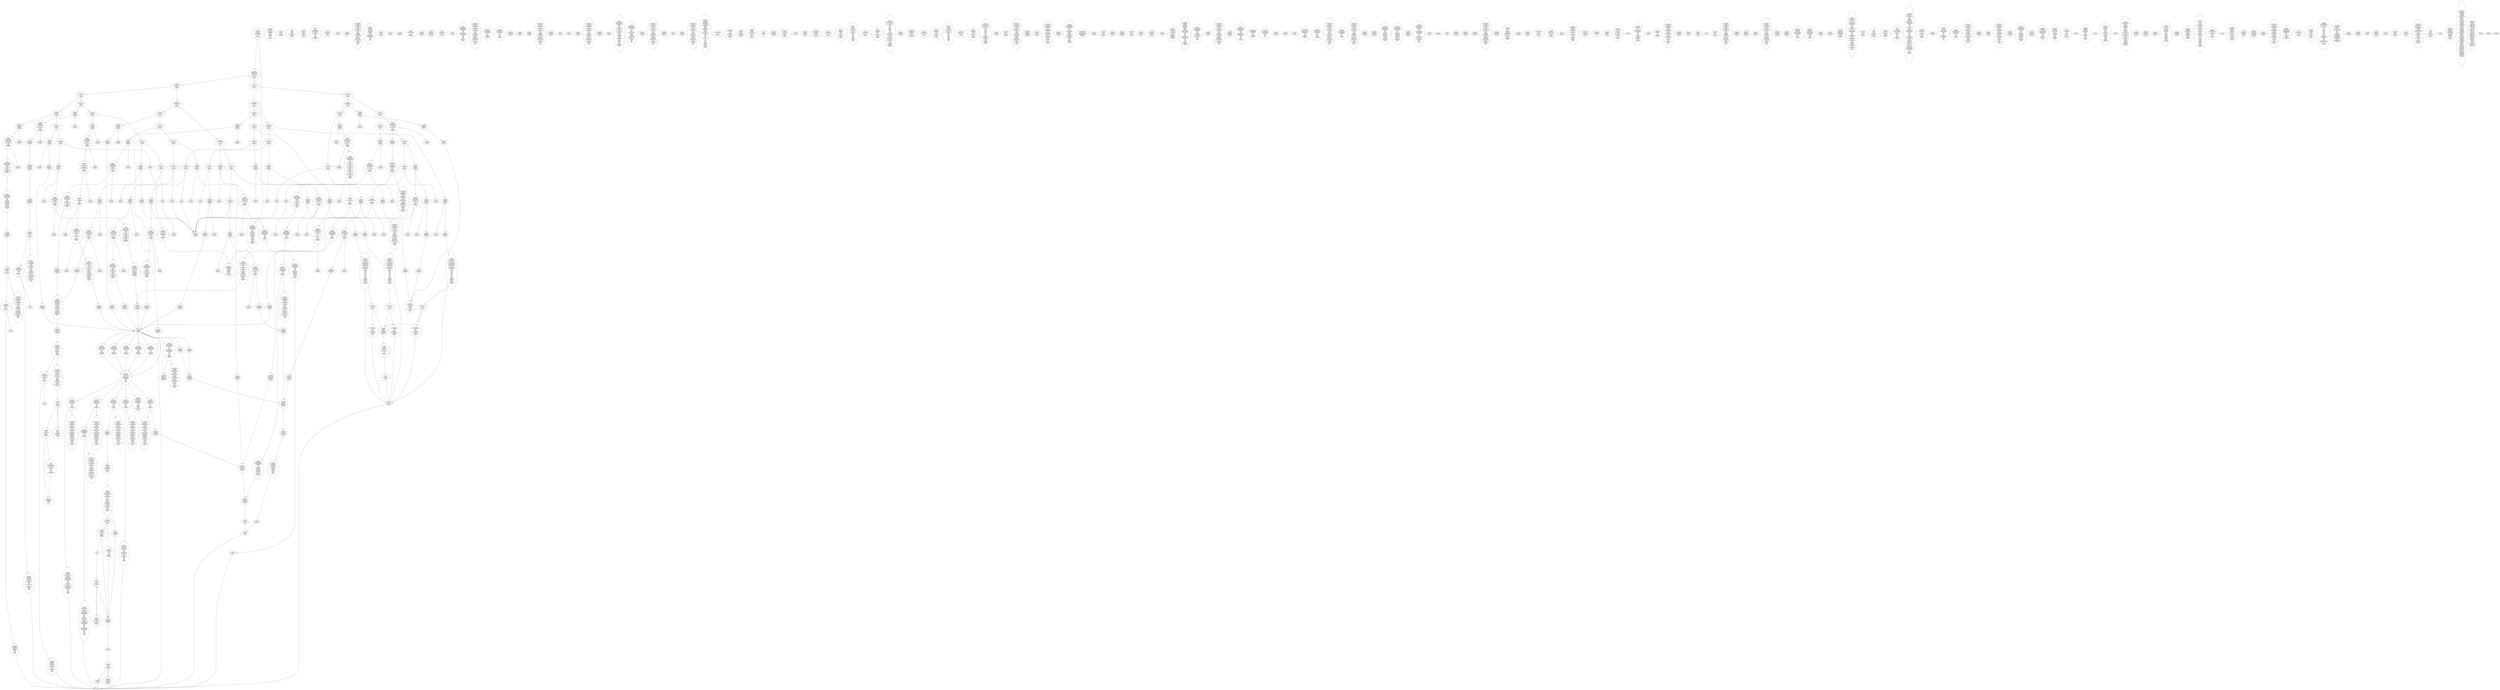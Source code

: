 /* Generated by GvGen v.1.0 (https://www.github.com/stricaud/gvgen) */

digraph G {
compound=true;
   node1 [label="[anywhere]"];
   node2 [label="# 0x0
PUSHX Data
PUSHX Data
MSTORE
PUSHX LogicData
CALLDATASIZE
LT
PUSHX Data
JUMPI
"];
   node3 [label="# 0xd
PUSHX Data
CALLDATALOAD
PUSHX BitData
SHR
PUSHX LogicData
GT
PUSHX Data
JUMPI
"];
   node4 [label="# 0x1e
PUSHX LogicData
GT
PUSHX Data
JUMPI
"];
   node5 [label="# 0x29
PUSHX LogicData
GT
PUSHX Data
JUMPI
"];
   node6 [label="# 0x34
PUSHX LogicData
EQ
PUSHX Data
JUMPI
"];
   node7 [label="# 0x3f
PUSHX LogicData
EQ
PUSHX Data
JUMPI
"];
   node8 [label="# 0x4a
PUSHX LogicData
EQ
PUSHX Data
JUMPI
"];
   node9 [label="# 0x55
PUSHX LogicData
EQ
PUSHX Data
JUMPI
"];
   node10 [label="# 0x60
PUSHX Data
JUMP
"];
   node11 [label="# 0x64
JUMPDEST
PUSHX LogicData
EQ
PUSHX Data
JUMPI
"];
   node12 [label="# 0x70
PUSHX LogicData
EQ
PUSHX Data
JUMPI
"];
   node13 [label="# 0x7b
PUSHX LogicData
EQ
PUSHX Data
JUMPI
"];
   node14 [label="# 0x86
PUSHX Data
JUMP
"];
   node15 [label="# 0x8a
JUMPDEST
PUSHX LogicData
GT
PUSHX Data
JUMPI
"];
   node16 [label="# 0x96
PUSHX LogicData
EQ
PUSHX Data
JUMPI
"];
   node17 [label="# 0xa1
PUSHX LogicData
EQ
PUSHX Data
JUMPI
"];
   node18 [label="# 0xac
PUSHX LogicData
EQ
PUSHX Data
JUMPI
"];
   node19 [label="# 0xb7
PUSHX LogicData
EQ
PUSHX Data
JUMPI
"];
   node20 [label="# 0xc2
PUSHX Data
JUMP
"];
   node21 [label="# 0xc6
JUMPDEST
PUSHX LogicData
EQ
PUSHX Data
JUMPI
"];
   node22 [label="# 0xd2
PUSHX LogicData
EQ
PUSHX Data
JUMPI
"];
   node23 [label="# 0xdd
PUSHX LogicData
EQ
PUSHX Data
JUMPI
"];
   node24 [label="# 0xe8
PUSHX Data
JUMP
"];
   node25 [label="# 0xec
JUMPDEST
PUSHX LogicData
GT
PUSHX Data
JUMPI
"];
   node26 [label="# 0xf8
PUSHX LogicData
GT
PUSHX Data
JUMPI
"];
   node27 [label="# 0x103
PUSHX LogicData
EQ
PUSHX Data
JUMPI
"];
   node28 [label="# 0x10e
PUSHX LogicData
EQ
PUSHX Data
JUMPI
"];
   node29 [label="# 0x119
PUSHX LogicData
EQ
PUSHX Data
JUMPI
"];
   node30 [label="# 0x124
PUSHX LogicData
EQ
PUSHX Data
JUMPI
"];
   node31 [label="# 0x12f
PUSHX Data
JUMP
"];
   node32 [label="# 0x133
JUMPDEST
PUSHX LogicData
EQ
PUSHX Data
JUMPI
"];
   node33 [label="# 0x13f
PUSHX LogicData
EQ
PUSHX Data
JUMPI
"];
   node34 [label="# 0x14a
PUSHX LogicData
EQ
PUSHX Data
JUMPI
"];
   node35 [label="# 0x155
PUSHX Data
JUMP
"];
   node36 [label="# 0x159
JUMPDEST
PUSHX LogicData
GT
PUSHX Data
JUMPI
"];
   node37 [label="# 0x165
PUSHX LogicData
EQ
PUSHX Data
JUMPI
"];
   node38 [label="# 0x170
PUSHX LogicData
EQ
PUSHX Data
JUMPI
"];
   node39 [label="# 0x17b
PUSHX LogicData
EQ
PUSHX Data
JUMPI
"];
   node40 [label="# 0x186
PUSHX LogicData
EQ
PUSHX Data
JUMPI
"];
   node41 [label="# 0x191
PUSHX Data
JUMP
"];
   node42 [label="# 0x195
JUMPDEST
PUSHX LogicData
EQ
PUSHX Data
JUMPI
"];
   node43 [label="# 0x1a1
PUSHX LogicData
EQ
PUSHX Data
JUMPI
"];
   node44 [label="# 0x1ac
PUSHX LogicData
EQ
PUSHX Data
JUMPI
"];
   node45 [label="# 0x1b7
JUMPDEST
PUSHX Data
REVERT
"];
   node46 [label="# 0x1bc
JUMPDEST
CALLVALUE
ISZERO
PUSHX Data
JUMPI
"];
   node47 [label="# 0x1c4
PUSHX Data
REVERT
"];
   node48 [label="# 0x1c8
JUMPDEST
PUSHX Data
PUSHX ArithData
CALLDATASIZE
SUB
PUSHX LogicData
LT
ISZERO
PUSHX Data
JUMPI
"];
   node49 [label="# 0x1db
PUSHX Data
REVERT
"];
   node50 [label="# 0x1df
JUMPDEST
CALLDATALOAD
PUSHX ArithData
PUSHX BitData
PUSHX BitData
SHL
SUB
NOT
AND
PUSHX Data
JUMP
"];
   node51 [label="# 0x1f0
JUMPDEST
PUSHX MemData
MLOAD
ISZERO
ISZERO
MSTORE
MLOAD
SUB
PUSHX ArithData
ADD
RETURN
"];
   node52 [label="# 0x204
JUMPDEST
CALLVALUE
ISZERO
PUSHX Data
JUMPI
"];
   node53 [label="# 0x20c
PUSHX Data
REVERT
"];
   node54 [label="# 0x210
JUMPDEST
PUSHX Data
PUSHX Data
JUMP
"];
   node55 [label="# 0x219
JUMPDEST
PUSHX Data
MLOAD
PUSHX ArithData
MSTORE
MLOAD
ADD
MSTORE
MLOAD
ADD
ADD
PUSHX Data
"];
   node56 [label="# 0x23b
JUMPDEST
LT
ISZERO
PUSHX Data
JUMPI
"];
   node57 [label="# 0x244
ADD
MLOAD
ADD
MSTORE
PUSHX ArithData
ADD
PUSHX Data
JUMP
"];
   node58 [label="# 0x253
JUMPDEST
ADD
PUSHX BitData
AND
ISZERO
PUSHX Data
JUMPI
"];
   node59 [label="# 0x267
SUB
MLOAD
PUSHX ArithData
PUSHX ArithData
SUB
PUSHX ArithData
EXP
SUB
NOT
AND
MSTORE
PUSHX ArithData
ADD
"];
   node60 [label="# 0x280
JUMPDEST
PUSHX MemData
MLOAD
SUB
RETURN
"];
   node61 [label="# 0x28e
JUMPDEST
CALLVALUE
ISZERO
PUSHX Data
JUMPI
"];
   node62 [label="# 0x296
PUSHX Data
REVERT
"];
   node63 [label="# 0x29a
JUMPDEST
PUSHX Data
PUSHX ArithData
CALLDATASIZE
SUB
PUSHX LogicData
LT
ISZERO
PUSHX Data
JUMPI
"];
   node64 [label="# 0x2ad
PUSHX Data
REVERT
"];
   node65 [label="# 0x2b1
JUMPDEST
CALLDATALOAD
PUSHX Data
JUMP
"];
   node66 [label="# 0x2b8
JUMPDEST
PUSHX MemData
MLOAD
PUSHX ArithData
PUSHX BitData
PUSHX BitData
SHL
SUB
AND
MSTORE
MLOAD
SUB
PUSHX ArithData
ADD
RETURN
"];
   node67 [label="# 0x2d4
JUMPDEST
CALLVALUE
ISZERO
PUSHX Data
JUMPI
"];
   node68 [label="# 0x2dc
PUSHX Data
REVERT
"];
   node69 [label="# 0x2e0
JUMPDEST
PUSHX Data
PUSHX Data
JUMP
"];
   node70 [label="# 0x2e9
JUMPDEST
STOP
"];
   node71 [label="# 0x2eb
JUMPDEST
CALLVALUE
ISZERO
PUSHX Data
JUMPI
"];
   node72 [label="# 0x2f3
PUSHX Data
REVERT
"];
   node73 [label="# 0x2f7
JUMPDEST
PUSHX Data
PUSHX ArithData
CALLDATASIZE
SUB
PUSHX LogicData
LT
ISZERO
PUSHX Data
JUMPI
"];
   node74 [label="# 0x30a
PUSHX Data
REVERT
"];
   node75 [label="# 0x30e
JUMPDEST
PUSHX ArithData
PUSHX BitData
PUSHX BitData
SHL
SUB
CALLDATALOAD
AND
PUSHX ArithData
ADD
CALLDATALOAD
PUSHX Data
JUMP
"];
   node76 [label="# 0x324
JUMPDEST
CALLVALUE
ISZERO
PUSHX Data
JUMPI
"];
   node77 [label="# 0x32c
PUSHX Data
REVERT
"];
   node78 [label="# 0x330
JUMPDEST
PUSHX Data
PUSHX Data
JUMP
"];
   node79 [label="# 0x339
JUMPDEST
PUSHX MemData
MLOAD
MSTORE
MLOAD
SUB
PUSHX ArithData
ADD
RETURN
"];
   node80 [label="# 0x34b
JUMPDEST
CALLVALUE
ISZERO
PUSHX Data
JUMPI
"];
   node81 [label="# 0x353
PUSHX Data
REVERT
"];
   node82 [label="# 0x357
JUMPDEST
PUSHX Data
PUSHX ArithData
CALLDATASIZE
SUB
PUSHX LogicData
LT
ISZERO
PUSHX Data
JUMPI
"];
   node83 [label="# 0x36a
PUSHX Data
REVERT
"];
   node84 [label="# 0x36e
JUMPDEST
PUSHX ArithData
PUSHX BitData
PUSHX BitData
SHL
SUB
CALLDATALOAD
AND
PUSHX ArithData
ADD
CALLDATALOAD
AND
PUSHX ArithData
ADD
CALLDATALOAD
PUSHX Data
JUMP
"];
   node85 [label="# 0x38e
JUMPDEST
CALLVALUE
ISZERO
PUSHX Data
JUMPI
"];
   node86 [label="# 0x396
PUSHX Data
REVERT
"];
   node87 [label="# 0x39a
JUMPDEST
PUSHX Data
PUSHX ArithData
CALLDATASIZE
SUB
PUSHX LogicData
LT
ISZERO
PUSHX Data
JUMPI
"];
   node88 [label="# 0x3ad
PUSHX Data
REVERT
"];
   node89 [label="# 0x3b1
JUMPDEST
PUSHX ArithData
PUSHX BitData
PUSHX BitData
SHL
SUB
CALLDATALOAD
AND
PUSHX ArithData
ADD
CALLDATALOAD
PUSHX Data
JUMP
"];
   node90 [label="# 0x3c7
JUMPDEST
CALLVALUE
ISZERO
PUSHX Data
JUMPI
"];
   node91 [label="# 0x3cf
PUSHX Data
REVERT
"];
   node92 [label="# 0x3d3
JUMPDEST
PUSHX Data
PUSHX Data
JUMP
"];
   node93 [label="# 0x3dc
JUMPDEST
CALLVALUE
ISZERO
PUSHX Data
JUMPI
"];
   node94 [label="# 0x3e4
PUSHX Data
REVERT
"];
   node95 [label="# 0x3e8
JUMPDEST
PUSHX Data
PUSHX ArithData
CALLDATASIZE
SUB
PUSHX LogicData
LT
ISZERO
PUSHX Data
JUMPI
"];
   node96 [label="# 0x3fb
PUSHX Data
REVERT
"];
   node97 [label="# 0x3ff
JUMPDEST
PUSHX ArithData
PUSHX BitData
PUSHX BitData
SHL
SUB
CALLDATALOAD
AND
PUSHX ArithData
ADD
CALLDATALOAD
AND
PUSHX ArithData
ADD
CALLDATALOAD
PUSHX Data
JUMP
"];
   node98 [label="# 0x41f
JUMPDEST
CALLVALUE
ISZERO
PUSHX Data
JUMPI
"];
   node99 [label="# 0x427
PUSHX Data
REVERT
"];
   node100 [label="# 0x42b
JUMPDEST
PUSHX Data
PUSHX ArithData
CALLDATASIZE
SUB
PUSHX LogicData
LT
ISZERO
PUSHX Data
JUMPI
"];
   node101 [label="# 0x43e
PUSHX Data
REVERT
"];
   node102 [label="# 0x442
JUMPDEST
CALLDATALOAD
PUSHX Data
JUMP
"];
   node103 [label="# 0x449
JUMPDEST
CALLVALUE
ISZERO
PUSHX Data
JUMPI
"];
   node104 [label="# 0x451
PUSHX Data
REVERT
"];
   node105 [label="# 0x455
JUMPDEST
PUSHX Data
PUSHX ArithData
CALLDATASIZE
SUB
PUSHX LogicData
LT
ISZERO
PUSHX Data
JUMPI
"];
   node106 [label="# 0x468
PUSHX Data
REVERT
"];
   node107 [label="# 0x46c
JUMPDEST
ADD
PUSHX ArithData
ADD
CALLDATALOAD
PUSHX LogicData
GT
ISZERO
PUSHX Data
JUMPI
"];
   node108 [label="# 0x483
PUSHX Data
REVERT
"];
   node109 [label="# 0x487
JUMPDEST
ADD
PUSHX ArithData
ADD
GT
ISZERO
PUSHX Data
JUMPI
"];
   node110 [label="# 0x495
PUSHX Data
REVERT
"];
   node111 [label="# 0x499
JUMPDEST
CALLDATALOAD
PUSHX ArithData
ADD
PUSHX ArithData
MUL
ADD
GT
PUSHX LogicData
GT
OR
ISZERO
PUSHX Data
JUMPI
"];
   node112 [label="# 0x4b7
PUSHX Data
REVERT
"];
   node113 [label="# 0x4bb
JUMPDEST
PUSHX ArithData
ADD
PUSHX ArithData
DIV
MUL
PUSHX ArithData
ADD
PUSHX MemData
MLOAD
ADD
PUSHX Data
MSTORE
MSTORE
PUSHX ArithData
ADD
CALLDATACOPY
PUSHX Data
ADD
MSTORE
PUSHX Data
JUMP
"];
   node114 [label="# 0x4fc
JUMPDEST
CALLVALUE
ISZERO
PUSHX Data
JUMPI
"];
   node115 [label="# 0x504
PUSHX Data
REVERT
"];
   node116 [label="# 0x508
JUMPDEST
PUSHX Data
PUSHX Data
JUMP
"];
   node117 [label="# 0x511
JUMPDEST
CALLVALUE
ISZERO
PUSHX Data
JUMPI
"];
   node118 [label="# 0x519
PUSHX Data
REVERT
"];
   node119 [label="# 0x51d
JUMPDEST
PUSHX Data
PUSHX ArithData
CALLDATASIZE
SUB
PUSHX LogicData
LT
ISZERO
PUSHX Data
JUMPI
"];
   node120 [label="# 0x530
PUSHX Data
REVERT
"];
   node121 [label="# 0x534
JUMPDEST
CALLDATALOAD
PUSHX Data
JUMP
"];
   node122 [label="# 0x53b
JUMPDEST
CALLVALUE
ISZERO
PUSHX Data
JUMPI
"];
   node123 [label="# 0x543
PUSHX Data
REVERT
"];
   node124 [label="# 0x547
JUMPDEST
PUSHX Data
PUSHX Data
JUMP
"];
   node125 [label="# 0x550
JUMPDEST
CALLVALUE
ISZERO
PUSHX Data
JUMPI
"];
   node126 [label="# 0x558
PUSHX Data
REVERT
"];
   node127 [label="# 0x55c
JUMPDEST
PUSHX Data
PUSHX ArithData
CALLDATASIZE
SUB
PUSHX LogicData
LT
ISZERO
PUSHX Data
JUMPI
"];
   node128 [label="# 0x56f
PUSHX Data
REVERT
"];
   node129 [label="# 0x573
JUMPDEST
CALLDATALOAD
PUSHX ArithData
PUSHX BitData
PUSHX BitData
SHL
SUB
AND
PUSHX Data
JUMP
"];
   node130 [label="# 0x583
JUMPDEST
CALLVALUE
ISZERO
PUSHX Data
JUMPI
"];
   node131 [label="# 0x58b
PUSHX Data
REVERT
"];
   node132 [label="# 0x58f
JUMPDEST
PUSHX Data
PUSHX Data
JUMP
"];
   node133 [label="# 0x598
JUMPDEST
CALLVALUE
ISZERO
PUSHX Data
JUMPI
"];
   node134 [label="# 0x5a0
PUSHX Data
REVERT
"];
   node135 [label="# 0x5a4
JUMPDEST
PUSHX Data
PUSHX Data
JUMP
"];
   node136 [label="# 0x5ad
JUMPDEST
CALLVALUE
ISZERO
PUSHX Data
JUMPI
"];
   node137 [label="# 0x5b5
PUSHX Data
REVERT
"];
   node138 [label="# 0x5b9
JUMPDEST
PUSHX Data
PUSHX Data
JUMP
"];
   node139 [label="# 0x5c2
JUMPDEST
CALLVALUE
ISZERO
PUSHX Data
JUMPI
"];
   node140 [label="# 0x5ca
PUSHX Data
REVERT
"];
   node141 [label="# 0x5ce
JUMPDEST
PUSHX Data
PUSHX Data
JUMP
"];
   node142 [label="# 0x5d7
JUMPDEST
CALLVALUE
ISZERO
PUSHX Data
JUMPI
"];
   node143 [label="# 0x5df
PUSHX Data
REVERT
"];
   node144 [label="# 0x5e3
JUMPDEST
PUSHX Data
PUSHX ArithData
CALLDATASIZE
SUB
PUSHX LogicData
LT
ISZERO
PUSHX Data
JUMPI
"];
   node145 [label="# 0x5f6
PUSHX Data
REVERT
"];
   node146 [label="# 0x5fa
JUMPDEST
PUSHX ArithData
PUSHX BitData
PUSHX BitData
SHL
SUB
CALLDATALOAD
AND
PUSHX ArithData
ADD
CALLDATALOAD
ISZERO
ISZERO
PUSHX Data
JUMP
"];
   node147 [label="# 0x612
JUMPDEST
CALLVALUE
ISZERO
PUSHX Data
JUMPI
"];
   node148 [label="# 0x61a
PUSHX Data
REVERT
"];
   node149 [label="# 0x61e
JUMPDEST
PUSHX Data
PUSHX Data
JUMP
"];
   node150 [label="# 0x627
JUMPDEST
CALLVALUE
ISZERO
PUSHX Data
JUMPI
"];
   node151 [label="# 0x62f
PUSHX Data
REVERT
"];
   node152 [label="# 0x633
JUMPDEST
PUSHX Data
PUSHX ArithData
CALLDATASIZE
SUB
PUSHX LogicData
LT
ISZERO
PUSHX Data
JUMPI
"];
   node153 [label="# 0x646
PUSHX Data
REVERT
"];
   node154 [label="# 0x64a
JUMPDEST
PUSHX ArithData
PUSHX BitData
PUSHX BitData
SHL
SUB
CALLDATALOAD
AND
PUSHX ArithData
ADD
CALLDATALOAD
AND
PUSHX ArithData
ADD
CALLDATALOAD
ADD
PUSHX ArithData
ADD
PUSHX ArithData
ADD
CALLDATALOAD
PUSHX LogicData
GT
ISZERO
PUSHX Data
JUMPI
"];
   node155 [label="# 0x681
PUSHX Data
REVERT
"];
   node156 [label="# 0x685
JUMPDEST
ADD
PUSHX ArithData
ADD
GT
ISZERO
PUSHX Data
JUMPI
"];
   node157 [label="# 0x693
PUSHX Data
REVERT
"];
   node158 [label="# 0x697
JUMPDEST
CALLDATALOAD
PUSHX ArithData
ADD
PUSHX ArithData
MUL
ADD
GT
PUSHX LogicData
GT
OR
ISZERO
PUSHX Data
JUMPI
"];
   node159 [label="# 0x6b5
PUSHX Data
REVERT
"];
   node160 [label="# 0x6b9
JUMPDEST
PUSHX ArithData
ADD
PUSHX ArithData
DIV
MUL
PUSHX ArithData
ADD
PUSHX MemData
MLOAD
ADD
PUSHX Data
MSTORE
MSTORE
PUSHX ArithData
ADD
CALLDATACOPY
PUSHX Data
ADD
MSTORE
PUSHX Data
JUMP
"];
   node161 [label="# 0x6fa
JUMPDEST
CALLVALUE
ISZERO
PUSHX Data
JUMPI
"];
   node162 [label="# 0x702
PUSHX Data
REVERT
"];
   node163 [label="# 0x706
JUMPDEST
PUSHX Data
PUSHX ArithData
CALLDATASIZE
SUB
PUSHX LogicData
LT
ISZERO
PUSHX Data
JUMPI
"];
   node164 [label="# 0x719
PUSHX Data
REVERT
"];
   node165 [label="# 0x71d
JUMPDEST
CALLDATALOAD
PUSHX Data
JUMP
"];
   node166 [label="# 0x724
JUMPDEST
PUSHX Data
PUSHX ArithData
CALLDATASIZE
SUB
PUSHX LogicData
LT
ISZERO
PUSHX Data
JUMPI
"];
   node167 [label="# 0x736
PUSHX Data
REVERT
"];
   node168 [label="# 0x73a
JUMPDEST
CALLDATALOAD
PUSHX Data
JUMP
"];
   node169 [label="# 0x741
JUMPDEST
CALLVALUE
ISZERO
PUSHX Data
JUMPI
"];
   node170 [label="# 0x749
PUSHX Data
REVERT
"];
   node171 [label="# 0x74d
JUMPDEST
PUSHX Data
PUSHX ArithData
CALLDATASIZE
SUB
PUSHX LogicData
LT
ISZERO
PUSHX Data
JUMPI
"];
   node172 [label="# 0x760
PUSHX Data
REVERT
"];
   node173 [label="# 0x764
JUMPDEST
PUSHX ArithData
PUSHX BitData
PUSHX BitData
SHL
SUB
CALLDATALOAD
AND
PUSHX ArithData
ADD
CALLDATALOAD
AND
PUSHX Data
JUMP
"];
   node174 [label="# 0x77c
JUMPDEST
CALLVALUE
ISZERO
PUSHX Data
JUMPI
"];
   node175 [label="# 0x784
PUSHX Data
REVERT
"];
   node176 [label="# 0x788
JUMPDEST
PUSHX Data
PUSHX ArithData
CALLDATASIZE
SUB
PUSHX LogicData
LT
ISZERO
PUSHX Data
JUMPI
"];
   node177 [label="# 0x79b
PUSHX Data
REVERT
"];
   node178 [label="# 0x79f
JUMPDEST
CALLDATALOAD
PUSHX ArithData
PUSHX BitData
PUSHX BitData
SHL
SUB
AND
PUSHX Data
JUMP
"];
   node179 [label="# 0x7af
JUMPDEST
CALLVALUE
ISZERO
PUSHX Data
JUMPI
"];
   node180 [label="# 0x7b7
PUSHX Data
REVERT
"];
   node181 [label="# 0x7bb
JUMPDEST
PUSHX Data
PUSHX Data
JUMP
"];
   node182 [label="# 0x7c4
JUMPDEST
PUSHX ArithData
PUSHX BitData
PUSHX BitData
SHL
SUB
NOT
AND
PUSHX Data
MSTORE
PUSHX Data
MSTORE
PUSHX Data
SHA3
SLOAD
PUSHX BitData
AND
"];
   node183 [label="# 0x7e2
JUMPDEST
JUMP
"];
   node184 [label="# 0x7e7
JUMPDEST
PUSHX StorData
SLOAD
PUSHX MemData
MLOAD
PUSHX ArithData
PUSHX ArithData
PUSHX Data
PUSHX BitData
NOT
PUSHX ArithData
PUSHX BitData
AND
ISZERO
MUL
ADD
AND
DIV
ADD
DIV
MUL
ADD
ADD
MSTORE
MSTORE
PUSHX Data
ADD
ISZERO
PUSHX Data
JUMPI
"];
   node185 [label="# 0x82d
PUSHX LogicData
LT
PUSHX Data
JUMPI
"];
   node186 [label="# 0x835
PUSHX ArithData
SLOAD
DIV
MUL
MSTORE
PUSHX ArithData
ADD
PUSHX Data
JUMP
"];
   node187 [label="# 0x848
JUMPDEST
ADD
PUSHX Data
MSTORE
PUSHX Data
PUSHX Data
SHA3
"];
   node188 [label="# 0x856
JUMPDEST
SLOAD
MSTORE
PUSHX ArithData
ADD
PUSHX ArithData
ADD
GT
PUSHX Data
JUMPI
"];
   node189 [label="# 0x86a
SUB
PUSHX BitData
AND
ADD
"];
   node190 [label="# 0x873
JUMPDEST
JUMP
"];
   node191 [label="# 0x87d
JUMPDEST
PUSHX Data
PUSHX Data
PUSHX Data
JUMP
"];
   node192 [label="# 0x888
JUMPDEST
PUSHX Data
JUMPI
"];
   node193 [label="# 0x88d
PUSHX MemData
MLOAD
PUSHX BitData
PUSHX BitData
SHL
MSTORE
PUSHX ArithData
ADD
PUSHX ArithData
ADD
SUB
MSTORE
PUSHX Data
MSTORE
PUSHX ArithData
ADD
PUSHX Data
PUSHX Data
CODECOPY
PUSHX ArithData
ADD
PUSHX MemData
MLOAD
SUB
REVERT
"];
   node194 [label="# 0x8c3
JUMPDEST
PUSHX Data
MSTORE
PUSHX Data
PUSHX Data
MSTORE
PUSHX Data
SHA3
SLOAD
PUSHX ArithData
PUSHX BitData
PUSHX BitData
SHL
SUB
AND
JUMP
"];
   node195 [label="# 0x8df
JUMPDEST
PUSHX Data
PUSHX Data
JUMP
"];
   node196 [label="# 0x8e7
JUMPDEST
PUSHX ArithData
PUSHX BitData
PUSHX BitData
SHL
SUB
AND
PUSHX Data
PUSHX Data
JUMP
"];
   node197 [label="# 0x8f8
JUMPDEST
PUSHX ArithData
PUSHX BitData
PUSHX BitData
SHL
SUB
AND
EQ
PUSHX Data
JUMPI
"];
   node198 [label="# 0x907
PUSHX MemData
MLOAD
PUSHX BitData
PUSHX BitData
SHL
MSTORE
PUSHX Data
PUSHX ArithData
ADD
MSTORE
PUSHX ArithData
ADD
MSTORE
PUSHX MemData
MLOAD
PUSHX Data
PUSHX Data
CODECOPY
MLOAD
MSTORE
PUSHX ArithData
ADD
MSTORE
MLOAD
SUB
PUSHX ArithData
ADD
REVERT
"];
   node199 [label="# 0x941
JUMPDEST
PUSHX Data
PUSHX Data
PUSHX Data
JUMP
"];
   node200 [label="# 0x94b
JUMPDEST
LT
PUSHX Data
JUMPI
"];
   node201 [label="# 0x951
PUSHX Data
REVERT
"];
   node202 [label="# 0x955
JUMPDEST
PUSHX Data
"];
   node203 [label="# 0x958
JUMPDEST
PUSHX LogicData
LT
ISZERO
PUSHX Data
JUMPI
"];
   node204 [label="# 0x962
PUSHX Data
PUSHX Data
PUSHX Data
JUMP
"];
   node205 [label="# 0x96b
JUMPDEST
PUSHX Data
PUSHX Data
PUSHX Data
JUMP
"];
   node206 [label="# 0x997
JUMPDEST
PUSHX ArithData
ADD
PUSHX Data
JUMP
"];
   node207 [label="# 0x9a0
JUMPDEST
JUMP
"];
   node208 [label="# 0x9a3
JUMPDEST
PUSHX Data
PUSHX Data
PUSHX Data
JUMP
"];
   node209 [label="# 0x9ae
JUMPDEST
PUSHX ArithData
PUSHX BitData
PUSHX BitData
SHL
SUB
AND
PUSHX ArithData
PUSHX BitData
PUSHX BitData
SHL
SUB
AND
EQ
ISZERO
PUSHX Data
JUMPI
"];
   node210 [label="# 0x9cb
PUSHX MemData
MLOAD
PUSHX BitData
PUSHX BitData
SHL
MSTORE
PUSHX ArithData
ADD
PUSHX ArithData
ADD
SUB
MSTORE
PUSHX Data
MSTORE
PUSHX ArithData
ADD
PUSHX Data
PUSHX Data
CODECOPY
PUSHX ArithData
ADD
PUSHX MemData
MLOAD
SUB
REVERT
"];
   node211 [label="# 0xa01
JUMPDEST
PUSHX ArithData
PUSHX BitData
PUSHX BitData
SHL
SUB
AND
PUSHX Data
PUSHX Data
JUMP
"];
   node212 [label="# 0xa13
JUMPDEST
PUSHX ArithData
PUSHX BitData
PUSHX BitData
SHL
SUB
AND
EQ
PUSHX Data
JUMPI
"];
   node213 [label="# 0xa23
PUSHX Data
PUSHX Data
PUSHX Data
JUMP
"];
   node214 [label="# 0xa2f
JUMPDEST
PUSHX Data
JUMP
"];
   node215 [label="# 0xa34
JUMPDEST
PUSHX Data
JUMPI
"];
   node216 [label="# 0xa39
PUSHX MemData
MLOAD
PUSHX BitData
PUSHX BitData
SHL
MSTORE
PUSHX ArithData
ADD
PUSHX ArithData
ADD
SUB
MSTORE
PUSHX Data
MSTORE
PUSHX ArithData
ADD
PUSHX Data
PUSHX Data
CODECOPY
PUSHX ArithData
ADD
PUSHX MemData
MLOAD
SUB
REVERT
"];
   node217 [label="# 0xa6f
JUMPDEST
PUSHX Data
PUSHX Data
JUMP
"];
   node218 [label="# 0xa79
JUMPDEST
JUMP
"];
   node219 [label="# 0xa7e
JUMPDEST
PUSHX Data
PUSHX Data
PUSHX Data
PUSHX Data
JUMP
"];
   node220 [label="# 0xa8a
JUMPDEST
JUMP
"];
   node221 [label="# 0xa8f
JUMPDEST
PUSHX Data
PUSHX Data
PUSHX Data
JUMP
"];
   node222 [label="# 0xa9a
JUMPDEST
PUSHX Data
JUMP
"];
   node223 [label="# 0xaa0
JUMPDEST
PUSHX Data
JUMPI
"];
   node224 [label="# 0xaa5
PUSHX MemData
MLOAD
PUSHX BitData
PUSHX BitData
SHL
MSTORE
PUSHX ArithData
ADD
PUSHX ArithData
ADD
SUB
MSTORE
PUSHX Data
MSTORE
PUSHX ArithData
ADD
PUSHX Data
PUSHX Data
CODECOPY
PUSHX ArithData
ADD
PUSHX MemData
MLOAD
SUB
REVERT
"];
   node225 [label="# 0xadb
JUMPDEST
PUSHX Data
PUSHX Data
JUMP
"];
   node226 [label="# 0xae6
JUMPDEST
PUSHX ArithData
PUSHX BitData
PUSHX BitData
SHL
SUB
AND
PUSHX Data
MSTORE
PUSHX Data
PUSHX Data
MSTORE
PUSHX Data
SHA3
PUSHX Data
PUSHX Data
JUMP
"];
   node227 [label="# 0xb08
JUMPDEST
"];
   node228 [label="# 0xb0b
JUMPDEST
JUMP
"];
   node229 [label="# 0xb11
JUMPDEST
PUSHX Data
PUSHX Data
JUMP
"];
   node230 [label="# 0xb19
JUMPDEST
PUSHX ArithData
PUSHX BitData
PUSHX BitData
SHL
SUB
AND
PUSHX Data
PUSHX Data
JUMP
"];
   node231 [label="# 0xb2a
JUMPDEST
PUSHX ArithData
PUSHX BitData
PUSHX BitData
SHL
SUB
AND
EQ
PUSHX Data
JUMPI
"];
   node232 [label="# 0xb39
PUSHX MemData
MLOAD
PUSHX BitData
PUSHX BitData
SHL
MSTORE
PUSHX Data
PUSHX ArithData
ADD
MSTORE
PUSHX ArithData
ADD
MSTORE
PUSHX MemData
MLOAD
PUSHX Data
PUSHX Data
CODECOPY
MLOAD
MSTORE
PUSHX ArithData
ADD
MSTORE
MLOAD
SUB
PUSHX ArithData
ADD
REVERT
"];
   node233 [label="# 0xb73
JUMPDEST
PUSHX StorData
SLOAD
PUSHX BitData
PUSHX BitData
SHL
NOT
AND
PUSHX BitData
PUSHX BitData
SHL
DIV
PUSHX BitData
AND
ISZERO
MUL
OR
SSTORE
JUMP
"];
   node234 [label="# 0xb94
JUMPDEST
PUSHX Data
PUSHX MemData
MLOAD
PUSHX ArithData
ADD
PUSHX Data
MSTORE
PUSHX Data
MSTORE
PUSHX Data
JUMP
"];
   node235 [label="# 0xbaf
JUMPDEST
PUSHX Data
PUSHX Data
PUSHX Data
PUSHX Data
JUMP
"];
   node236 [label="# 0xbbd
JUMPDEST
JUMP
"];
   node237 [label="# 0xbc5
JUMPDEST
PUSHX Data
PUSHX Data
JUMP
"];
   node238 [label="# 0xbcd
JUMPDEST
PUSHX ArithData
PUSHX BitData
PUSHX BitData
SHL
SUB
AND
PUSHX Data
PUSHX Data
JUMP
"];
   node239 [label="# 0xbde
JUMPDEST
PUSHX ArithData
PUSHX BitData
PUSHX BitData
SHL
SUB
AND
EQ
PUSHX Data
JUMPI
"];
   node240 [label="# 0xbed
PUSHX MemData
MLOAD
PUSHX BitData
PUSHX BitData
SHL
MSTORE
PUSHX Data
PUSHX ArithData
ADD
MSTORE
PUSHX ArithData
ADD
MSTORE
PUSHX MemData
MLOAD
PUSHX Data
PUSHX Data
CODECOPY
MLOAD
MSTORE
PUSHX ArithData
ADD
MSTORE
MLOAD
SUB
PUSHX ArithData
ADD
REVERT
"];
   node241 [label="# 0xc27
JUMPDEST
PUSHX Data
PUSHX Data
JUMP
"];
   node242 [label="# 0xc30
JUMPDEST
PUSHX StorData
SLOAD
PUSHX BitData
PUSHX BitData
SHL
DIV
PUSHX BitData
AND
JUMP
"];
   node243 [label="# 0xc40
JUMPDEST
PUSHX Data
PUSHX Data
PUSHX MemData
MLOAD
PUSHX ArithData
ADD
PUSHX Data
MSTORE
PUSHX Data
MSTORE
PUSHX ArithData
ADD
PUSHX Data
PUSHX Data
CODECOPY
PUSHX Data
PUSHX Data
JUMP
"];
   node244 [label="# 0xc68
JUMPDEST
PUSHX StorData
SLOAD
PUSHX MemData
MLOAD
PUSHX ArithData
PUSHX ArithData
PUSHX Data
PUSHX BitData
NOT
PUSHX ArithData
PUSHX BitData
AND
ISZERO
MUL
ADD
AND
DIV
ADD
DIV
MUL
ADD
ADD
MSTORE
MSTORE
PUSHX Data
ADD
ISZERO
PUSHX Data
JUMPI
"];
   node245 [label="# 0xcae
PUSHX LogicData
LT
PUSHX Data
JUMPI
"];
   node246 [label="# 0xcb6
PUSHX ArithData
SLOAD
DIV
MUL
MSTORE
PUSHX ArithData
ADD
PUSHX Data
JUMP
"];
   node247 [label="# 0xcc9
JUMPDEST
PUSHX Data
PUSHX ArithData
PUSHX BitData
PUSHX BitData
SHL
SUB
AND
PUSHX Data
JUMPI
"];
   node248 [label="# 0xcda
PUSHX MemData
MLOAD
PUSHX BitData
PUSHX BitData
SHL
MSTORE
PUSHX ArithData
ADD
PUSHX ArithData
ADD
SUB
MSTORE
PUSHX Data
MSTORE
PUSHX ArithData
ADD
PUSHX Data
PUSHX Data
CODECOPY
PUSHX ArithData
ADD
PUSHX MemData
MLOAD
SUB
REVERT
"];
   node249 [label="# 0xd10
JUMPDEST
PUSHX ArithData
PUSHX BitData
PUSHX BitData
SHL
SUB
AND
PUSHX Data
MSTORE
PUSHX Data
PUSHX Data
MSTORE
PUSHX Data
SHA3
PUSHX Data
PUSHX Data
JUMP
"];
   node250 [label="# 0xd31
JUMPDEST
PUSHX Data
PUSHX Data
JUMP
"];
   node251 [label="# 0xd39
JUMPDEST
PUSHX ArithData
PUSHX BitData
PUSHX BitData
SHL
SUB
AND
PUSHX Data
PUSHX Data
JUMP
"];
   node252 [label="# 0xd4a
JUMPDEST
PUSHX ArithData
PUSHX BitData
PUSHX BitData
SHL
SUB
AND
EQ
PUSHX Data
JUMPI
"];
   node253 [label="# 0xd59
PUSHX MemData
MLOAD
PUSHX BitData
PUSHX BitData
SHL
MSTORE
PUSHX Data
PUSHX ArithData
ADD
MSTORE
PUSHX ArithData
ADD
MSTORE
PUSHX MemData
MLOAD
PUSHX Data
PUSHX Data
CODECOPY
MLOAD
MSTORE
PUSHX ArithData
ADD
MSTORE
MLOAD
SUB
PUSHX ArithData
ADD
REVERT
"];
   node254 [label="# 0xd93
JUMPDEST
PUSHX StorData
SLOAD
PUSHX MemData
MLOAD
PUSHX Data
PUSHX ArithData
PUSHX BitData
PUSHX BitData
SHL
SUB
AND
PUSHX Data
LOGX
PUSHX StorData
SLOAD
PUSHX ArithData
PUSHX BitData
PUSHX BitData
SHL
SUB
NOT
AND
SSTORE
JUMP
"];
   node255 [label="# 0xddd
JUMPDEST
PUSHX StorData
SLOAD
PUSHX ArithData
PUSHX BitData
PUSHX BitData
SHL
SUB
AND
JUMP
"];
   node256 [label="# 0xdec
JUMPDEST
PUSHX StorData
SLOAD
PUSHX MemData
MLOAD
PUSHX ArithData
PUSHX ArithData
PUSHX Data
PUSHX BitData
NOT
PUSHX ArithData
PUSHX BitData
AND
ISZERO
MUL
ADD
AND
DIV
ADD
DIV
MUL
ADD
ADD
MSTORE
MSTORE
PUSHX Data
ADD
ISZERO
PUSHX Data
JUMPI
"];
   node257 [label="# 0xe32
PUSHX LogicData
LT
PUSHX Data
JUMPI
"];
   node258 [label="# 0xe3a
PUSHX ArithData
SLOAD
DIV
MUL
MSTORE
PUSHX ArithData
ADD
PUSHX Data
JUMP
"];
   node259 [label="# 0xe4d
JUMPDEST
PUSHX Data
JUMP
"];
   node260 [label="# 0xe71
JUMPDEST
PUSHX Data
PUSHX Data
JUMP
"];
   node261 [label="# 0xe79
JUMPDEST
PUSHX ArithData
PUSHX BitData
PUSHX BitData
SHL
SUB
AND
PUSHX ArithData
PUSHX BitData
PUSHX BitData
SHL
SUB
AND
EQ
ISZERO
PUSHX Data
JUMPI
"];
   node262 [label="# 0xe93
PUSHX MemData
MLOAD
PUSHX BitData
PUSHX BitData
SHL
MSTORE
PUSHX Data
PUSHX ArithData
ADD
MSTORE
PUSHX Data
PUSHX ArithData
ADD
MSTORE
PUSHX Data
PUSHX ArithData
ADD
MSTORE
MLOAD
SUB
PUSHX ArithData
ADD
REVERT
"];
   node263 [label="# 0xedf
JUMPDEST
PUSHX Data
PUSHX Data
PUSHX Data
PUSHX Data
JUMP
"];
   node264 [label="# 0xeec
JUMPDEST
PUSHX ArithData
PUSHX BitData
PUSHX BitData
SHL
SUB
AND
MSTORE
PUSHX ArithData
ADD
MSTORE
PUSHX ArithData
ADD
PUSHX Data
SHA3
AND
MSTORE
MSTORE
SHA3
SLOAD
PUSHX BitData
NOT
AND
ISZERO
ISZERO
OR
SSTORE
PUSHX Data
PUSHX Data
JUMP
"];
   node265 [label="# 0xf30
JUMPDEST
PUSHX ArithData
PUSHX BitData
PUSHX BitData
SHL
SUB
AND
PUSHX Data
PUSHX MemData
MLOAD
ISZERO
ISZERO
MSTORE
PUSHX ArithData
ADD
PUSHX MemData
MLOAD
SUB
LOGX
JUMP
"];
   node266 [label="# 0xf76
JUMPDEST
PUSHX Data
JUMP
"];
   node267 [label="# 0xf9a
JUMPDEST
PUSHX Data
PUSHX Data
PUSHX Data
JUMP
"];
   node268 [label="# 0xfa5
JUMPDEST
PUSHX Data
JUMP
"];
   node269 [label="# 0xfab
JUMPDEST
PUSHX Data
JUMPI
"];
   node270 [label="# 0xfb0
PUSHX MemData
MLOAD
PUSHX BitData
PUSHX BitData
SHL
MSTORE
PUSHX ArithData
ADD
PUSHX ArithData
ADD
SUB
MSTORE
PUSHX Data
MSTORE
PUSHX ArithData
ADD
PUSHX Data
PUSHX Data
CODECOPY
PUSHX ArithData
ADD
PUSHX MemData
MLOAD
SUB
REVERT
"];
   node271 [label="# 0xfe6
JUMPDEST
PUSHX Data
PUSHX Data
JUMP
"];
   node272 [label="# 0xff2
JUMPDEST
JUMP
"];
   node273 [label="# 0xff8
JUMPDEST
PUSHX Data
PUSHX Data
PUSHX Data
JUMP
"];
   node274 [label="# 0x1003
JUMPDEST
PUSHX Data
JUMPI
"];
   node275 [label="# 0x1008
PUSHX MemData
MLOAD
PUSHX BitData
PUSHX BitData
SHL
MSTORE
PUSHX ArithData
ADD
PUSHX ArithData
ADD
SUB
MSTORE
PUSHX Data
MSTORE
PUSHX ArithData
ADD
PUSHX Data
PUSHX Data
CODECOPY
PUSHX ArithData
ADD
PUSHX MemData
MLOAD
SUB
REVERT
"];
   node276 [label="# 0x103e
JUMPDEST
PUSHX Data
MSTORE
PUSHX Data
PUSHX ArithData
MSTORE
PUSHX MemData
SHA3
SLOAD
MLOAD
PUSHX Data
PUSHX BitData
AND
ISZERO
PUSHX ArithData
MUL
PUSHX BitData
NOT
ADD
AND
DIV
PUSHX ArithData
ADD
DIV
MUL
ADD
ADD
MSTORE
MSTORE
ADD
ISZERO
PUSHX Data
JUMPI
"];
   node277 [label="# 0x108b
PUSHX LogicData
LT
PUSHX Data
JUMPI
"];
   node278 [label="# 0x1093
PUSHX ArithData
SLOAD
DIV
MUL
MSTORE
PUSHX ArithData
ADD
PUSHX Data
JUMP
"];
   node279 [label="# 0x10a6
JUMPDEST
ADD
PUSHX Data
MSTORE
PUSHX Data
PUSHX Data
SHA3
"];
   node280 [label="# 0x10b4
JUMPDEST
SLOAD
MSTORE
PUSHX ArithData
ADD
PUSHX ArithData
ADD
GT
PUSHX Data
JUMPI
"];
   node281 [label="# 0x10c8
SUB
PUSHX BitData
AND
ADD
"];
   node282 [label="# 0x10d1
JUMPDEST
PUSHX Data
PUSHX Data
PUSHX Data
JUMP
"];
   node283 [label="# 0x10e2
JUMPDEST
MLOAD
PUSHX LogicData
EQ
ISZERO
PUSHX Data
JUMPI
"];
   node284 [label="# 0x10ef
PUSHX Data
JUMP
"];
   node285 [label="# 0x10f6
JUMPDEST
MLOAD
ISZERO
PUSHX Data
JUMPI
"];
   node286 [label="# 0x10fe
PUSHX MemData
MLOAD
PUSHX ArithData
ADD
MLOAD
PUSHX ArithData
ADD
"];
   node287 [label="# 0x1112
JUMPDEST
PUSHX LogicData
LT
PUSHX Data
JUMPI
"];
   node288 [label="# 0x111b
MLOAD
MSTORE
PUSHX BitData
NOT
ADD
PUSHX ArithData
ADD
ADD
PUSHX Data
JUMP
"];
   node289 [label="# 0x1131
JUMPDEST
MLOAD
MLOAD
PUSHX ArithData
SUB
PUSHX ArithData
EXP
PUSHX BitData
NOT
ADD
NOT
AND
AND
OR
MSTORE
MLOAD
ADD
ADD
"];
   node290 [label="# 0x115a
JUMPDEST
PUSHX LogicData
LT
PUSHX Data
JUMPI
"];
   node291 [label="# 0x1163
MLOAD
MSTORE
PUSHX BitData
NOT
ADD
PUSHX ArithData
ADD
ADD
PUSHX Data
JUMP
"];
   node292 [label="# 0x1179
JUMPDEST
PUSHX ArithData
PUSHX ArithData
SUB
PUSHX ArithData
EXP
SUB
NOT
MLOAD
AND
MLOAD
AND
OR
MSTORE
ADD
PUSHX BitData
PUSHX BitData
SHL
MSTORE
PUSHX ArithData
ADD
PUSHX MemData
MLOAD
PUSHX ArithData
SUB
SUB
MSTORE
PUSHX Data
MSTORE
PUSHX Data
JUMP
"];
   node293 [label="# 0x11c7
JUMPDEST
PUSHX Data
PUSHX Data
JUMP
"];
   node294 [label="# 0x11d1
JUMPDEST
PUSHX MemData
MLOAD
PUSHX ArithData
ADD
MLOAD
PUSHX ArithData
ADD
"];
   node295 [label="# 0x11e4
JUMPDEST
PUSHX LogicData
LT
PUSHX Data
JUMPI
"];
   node296 [label="# 0x11ed
MLOAD
MSTORE
PUSHX BitData
NOT
ADD
PUSHX ArithData
ADD
ADD
PUSHX Data
JUMP
"];
   node297 [label="# 0x1203
JUMPDEST
MLOAD
MLOAD
PUSHX ArithData
SUB
PUSHX ArithData
EXP
PUSHX BitData
NOT
ADD
NOT
AND
AND
OR
MSTORE
MLOAD
ADD
ADD
"];
   node298 [label="# 0x122c
JUMPDEST
PUSHX LogicData
LT
PUSHX Data
JUMPI
"];
   node299 [label="# 0x1235
MLOAD
MSTORE
PUSHX BitData
NOT
ADD
PUSHX ArithData
ADD
ADD
PUSHX Data
JUMP
"];
   node300 [label="# 0x124b
JUMPDEST
PUSHX ArithData
PUSHX ArithData
SUB
PUSHX ArithData
EXP
SUB
NOT
MLOAD
AND
MLOAD
AND
OR
MSTORE
ADD
PUSHX MemData
MLOAD
PUSHX ArithData
SUB
SUB
MSTORE
PUSHX Data
MSTORE
JUMP
"];
   node301 [label="# 0x1289
JUMPDEST
PUSHX StorData
SLOAD
PUSHX BitData
PUSHX BitData
SHL
DIV
PUSHX BitData
AND
PUSHX Data
JUMPI
"];
   node302 [label="# 0x129b
PUSHX MemData
MLOAD
PUSHX BitData
PUSHX BitData
SHL
MSTORE
PUSHX Data
PUSHX ArithData
ADD
MSTORE
PUSHX Data
PUSHX ArithData
ADD
MSTORE
PUSHX BitData
PUSHX BitData
SHL
PUSHX ArithData
ADD
MSTORE
MLOAD
SUB
PUSHX ArithData
ADD
REVERT
"];
   node303 [label="# 0x12dc
JUMPDEST
PUSHX LogicData
GT
ISZERO
PUSHX Data
JUMPI
"];
   node304 [label="# 0x1305
PUSHX MemData
MLOAD
PUSHX BitData
PUSHX BitData
SHL
MSTORE
PUSHX ArithData
ADD
PUSHX ArithData
ADD
SUB
MSTORE
PUSHX Data
MSTORE
PUSHX ArithData
ADD
PUSHX Data
PUSHX Data
CODECOPY
PUSHX ArithData
ADD
PUSHX MemData
MLOAD
SUB
REVERT
"];
   node305 [label="# 0x133b
JUMPDEST
PUSHX Data
PUSHX Data
PUSHX Data
PUSHX Data
JUMP
"];
   node306 [label="# 0x1368
JUMPDEST
PUSHX Data
JUMP
"];
   node307 [label="# 0x136e
JUMPDEST
GT
ISZERO
PUSHX Data
JUMPI
"];
   node308 [label="# 0x1375
PUSHX MemData
MLOAD
PUSHX BitData
PUSHX BitData
SHL
MSTORE
PUSHX ArithData
ADD
PUSHX ArithData
ADD
SUB
MSTORE
PUSHX Data
MSTORE
PUSHX ArithData
ADD
PUSHX Data
PUSHX Data
CODECOPY
PUSHX ArithData
ADD
PUSHX MemData
MLOAD
SUB
REVERT
"];
   node309 [label="# 0x13ab
JUMPDEST
CALLVALUE
PUSHX Data
PUSHX Data
PUSHX Data
JUMP
"];
   node310 [label="# 0x13d6
JUMPDEST
EQ
PUSHX Data
JUMPI
"];
   node311 [label="# 0x13dc
PUSHX MemData
MLOAD
PUSHX BitData
PUSHX BitData
SHL
MSTORE
PUSHX Data
PUSHX ArithData
ADD
MSTORE
PUSHX Data
PUSHX ArithData
ADD
MSTORE
PUSHX Data
PUSHX ArithData
ADD
MSTORE
MLOAD
SUB
PUSHX ArithData
ADD
REVERT
"];
   node312 [label="# 0x1428
JUMPDEST
PUSHX Data
PUSHX Data
JUMP
"];
   node313 [label="# 0x1430
JUMPDEST
PUSHX ArithData
PUSHX BitData
PUSHX BitData
SHL
SUB
AND
PUSHX ArithData
CALLVALUE
ISZERO
MUL
PUSHX MemData
MLOAD
PUSHX Data
PUSHX MemData
MLOAD
SUB
CALL
ISZERO
ISZERO
PUSHX Data
JUMPI
"];
   node314 [label="# 0x145f
RETURNDATASIZE
PUSHX Data
RETURNDATACOPY
RETURNDATASIZE
PUSHX Data
REVERT
"];
   node315 [label="# 0x1468
JUMPDEST
PUSHX Data
"];
   node316 [label="# 0x146c
JUMPDEST
LT
ISZERO
PUSHX Data
JUMPI
"];
   node317 [label="# 0x1475
PUSHX Data
PUSHX Data
PUSHX Data
JUMP
"];
   node318 [label="# 0x147e
JUMPDEST
PUSHX Data
PUSHX Data
PUSHX Data
JUMP
"];
   node319 [label="# 0x14a9
JUMPDEST
LT
ISZERO
PUSHX Data
JUMPI
"];
   node320 [label="# 0x14b0
PUSHX Data
CALLER
PUSHX Data
JUMP
"];
   node321 [label="# 0x14b9
JUMPDEST
PUSHX ArithData
ADD
PUSHX Data
JUMP
"];
   node322 [label="# 0x14c2
JUMPDEST
JUMP
"];
   node323 [label="# 0x14c6
JUMPDEST
PUSHX ArithData
PUSHX BitData
PUSHX BitData
SHL
SUB
AND
PUSHX Data
MSTORE
PUSHX Data
PUSHX Data
MSTORE
PUSHX Data
SHA3
AND
MSTORE
MSTORE
SHA3
SLOAD
PUSHX BitData
AND
JUMP
"];
   node324 [label="# 0x14f4
JUMPDEST
PUSHX Data
PUSHX Data
JUMP
"];
   node325 [label="# 0x14fc
JUMPDEST
PUSHX ArithData
PUSHX BitData
PUSHX BitData
SHL
SUB
AND
PUSHX Data
PUSHX Data
JUMP
"];
   node326 [label="# 0x150d
JUMPDEST
PUSHX ArithData
PUSHX BitData
PUSHX BitData
SHL
SUB
AND
EQ
PUSHX Data
JUMPI
"];
   node327 [label="# 0x151c
PUSHX MemData
MLOAD
PUSHX BitData
PUSHX BitData
SHL
MSTORE
PUSHX Data
PUSHX ArithData
ADD
MSTORE
PUSHX ArithData
ADD
MSTORE
PUSHX MemData
MLOAD
PUSHX Data
PUSHX Data
CODECOPY
MLOAD
MSTORE
PUSHX ArithData
ADD
MSTORE
MLOAD
SUB
PUSHX ArithData
ADD
REVERT
"];
   node328 [label="# 0x1556
JUMPDEST
PUSHX ArithData
PUSHX BitData
PUSHX BitData
SHL
SUB
AND
PUSHX Data
JUMPI
"];
   node329 [label="# 0x1565
PUSHX MemData
MLOAD
PUSHX BitData
PUSHX BitData
SHL
MSTORE
PUSHX ArithData
ADD
PUSHX ArithData
ADD
SUB
MSTORE
PUSHX Data
MSTORE
PUSHX ArithData
ADD
PUSHX Data
PUSHX Data
CODECOPY
PUSHX ArithData
ADD
PUSHX MemData
MLOAD
SUB
REVERT
"];
   node330 [label="# 0x159b
JUMPDEST
PUSHX StorData
SLOAD
PUSHX MemData
MLOAD
PUSHX ArithData
PUSHX BitData
PUSHX BitData
SHL
SUB
AND
AND
PUSHX Data
PUSHX Data
LOGX
PUSHX StorData
SLOAD
PUSHX ArithData
PUSHX BitData
PUSHX BitData
SHL
SUB
NOT
AND
PUSHX ArithData
PUSHX BitData
PUSHX BitData
SHL
SUB
AND
OR
SSTORE
JUMP
"];
   node331 [label="# 0x15f7
JUMPDEST
PUSHX Data
JUMP
"];
   node332 [label="# 0x161b
JUMPDEST
PUSHX Data
PUSHX Data
PUSHX Data
PUSHX Data
JUMP
"];
   node333 [label="# 0x1628
JUMPDEST
CALLER
JUMP
"];
   node334 [label="# 0x162c
JUMPDEST
PUSHX Data
PUSHX MemData
MLOAD
PUSHX ArithData
ADD
PUSHX Data
MSTORE
PUSHX Data
MSTORE
PUSHX Data
JUMP
"];
   node335 [label="# 0x1646
JUMPDEST
PUSHX Data
MSTORE
PUSHX Data
PUSHX Data
MSTORE
PUSHX Data
SHA3
SLOAD
PUSHX ArithData
PUSHX BitData
PUSHX BitData
SHL
SUB
NOT
AND
PUSHX ArithData
PUSHX BitData
PUSHX BitData
SHL
SUB
AND
OR
SSTORE
PUSHX Data
PUSHX Data
JUMP
"];
   node336 [label="# 0x167b
JUMPDEST
PUSHX ArithData
PUSHX BitData
PUSHX BitData
SHL
SUB
AND
PUSHX Data
PUSHX MemData
MLOAD
PUSHX MemData
MLOAD
SUB
LOGX
JUMP
"];
   node337 [label="# 0x16b4
JUMPDEST
PUSHX Data
PUSHX Data
PUSHX Data
JUMP
"];
   node338 [label="# 0x16bf
JUMPDEST
PUSHX Data
PUSHX Data
PUSHX Data
JUMP
"];
   node339 [label="# 0x16ca
JUMPDEST
PUSHX Data
JUMPI
"];
   node340 [label="# 0x16cf
PUSHX MemData
MLOAD
PUSHX BitData
PUSHX BitData
SHL
MSTORE
PUSHX ArithData
ADD
PUSHX ArithData
ADD
SUB
MSTORE
PUSHX Data
MSTORE
PUSHX ArithData
ADD
PUSHX Data
PUSHX Data
CODECOPY
PUSHX ArithData
ADD
PUSHX MemData
MLOAD
SUB
REVERT
"];
   node341 [label="# 0x1705
JUMPDEST
PUSHX Data
PUSHX Data
PUSHX Data
JUMP
"];
   node342 [label="# 0x1710
JUMPDEST
PUSHX ArithData
PUSHX BitData
PUSHX BitData
SHL
SUB
AND
PUSHX ArithData
PUSHX BitData
PUSHX BitData
SHL
SUB
AND
EQ
PUSHX Data
JUMPI
"];
   node343 [label="# 0x172d
PUSHX ArithData
PUSHX BitData
PUSHX BitData
SHL
SUB
AND
PUSHX Data
PUSHX Data
JUMP
"];
   node344 [label="# 0x1740
JUMPDEST
PUSHX ArithData
PUSHX BitData
PUSHX BitData
SHL
SUB
AND
EQ
"];
   node345 [label="# 0x174b
JUMPDEST
PUSHX Data
JUMPI
"];
   node346 [label="# 0x1751
PUSHX Data
PUSHX Data
JUMP
"];
   node347 [label="# 0x175b
JUMPDEST
JUMP
"];
   node348 [label="# 0x1763
JUMPDEST
PUSHX ArithData
PUSHX BitData
PUSHX BitData
SHL
SUB
AND
PUSHX Data
PUSHX Data
JUMP
"];
   node349 [label="# 0x1776
JUMPDEST
PUSHX ArithData
PUSHX BitData
PUSHX BitData
SHL
SUB
AND
EQ
PUSHX Data
JUMPI
"];
   node350 [label="# 0x1785
PUSHX MemData
MLOAD
PUSHX BitData
PUSHX BitData
SHL
MSTORE
PUSHX ArithData
ADD
PUSHX ArithData
ADD
SUB
MSTORE
PUSHX Data
MSTORE
PUSHX ArithData
ADD
PUSHX Data
PUSHX Data
CODECOPY
PUSHX ArithData
ADD
PUSHX MemData
MLOAD
SUB
REVERT
"];
   node351 [label="# 0x17bb
JUMPDEST
PUSHX ArithData
PUSHX BitData
PUSHX BitData
SHL
SUB
AND
PUSHX Data
JUMPI
"];
   node352 [label="# 0x17ca
PUSHX MemData
MLOAD
PUSHX BitData
PUSHX BitData
SHL
MSTORE
PUSHX ArithData
ADD
PUSHX ArithData
ADD
SUB
MSTORE
PUSHX Data
MSTORE
PUSHX ArithData
ADD
PUSHX Data
PUSHX Data
CODECOPY
PUSHX ArithData
ADD
PUSHX MemData
MLOAD
SUB
REVERT
"];
   node353 [label="# 0x1800
JUMPDEST
PUSHX Data
PUSHX Data
JUMP
"];
   node354 [label="# 0x180b
JUMPDEST
PUSHX Data
PUSHX Data
PUSHX Data
JUMP
"];
   node355 [label="# 0x1816
JUMPDEST
PUSHX ArithData
PUSHX BitData
PUSHX BitData
SHL
SUB
AND
PUSHX Data
MSTORE
PUSHX Data
PUSHX Data
MSTORE
PUSHX Data
SHA3
PUSHX Data
PUSHX Data
JUMP
"];
   node356 [label="# 0x1838
JUMPDEST
PUSHX ArithData
PUSHX BitData
PUSHX BitData
SHL
SUB
AND
PUSHX Data
MSTORE
PUSHX Data
PUSHX Data
MSTORE
PUSHX Data
SHA3
PUSHX Data
PUSHX Data
JUMP
"];
   node357 [label="# 0x185b
JUMPDEST
PUSHX Data
PUSHX Data
PUSHX Data
JUMP
"];
   node358 [label="# 0x1868
JUMPDEST
PUSHX ArithData
PUSHX BitData
PUSHX BitData
SHL
SUB
AND
PUSHX ArithData
PUSHX BitData
PUSHX BitData
SHL
SUB
AND
PUSHX Data
PUSHX MemData
MLOAD
PUSHX MemData
MLOAD
SUB
LOGX
JUMP
"];
   node359 [label="# 0x18af
JUMPDEST
PUSHX Data
PUSHX Data
PUSHX Data
JUMP
"];
   node360 [label="# 0x18bb
JUMPDEST
PUSHX Data
PUSHX Data
PUSHX Data
JUMP
"];
   node361 [label="# 0x18ca
JUMPDEST
JUMP
"];
   node362 [label="# 0x18d7
JUMPDEST
MLOAD
PUSHX Data
PUSHX Data
PUSHX ArithData
ADD
PUSHX Data
JUMP
"];
   node363 [label="# 0x18ea
JUMPDEST
PUSHX Data
PUSHX Data
PUSHX Data
JUMP
"];
   node364 [label="# 0x18f7
JUMPDEST
"];
   node365 [label="# 0x18fa
JUMPDEST
JUMP
"];
   node366 [label="# 0x1901
JUMPDEST
PUSHX Data
PUSHX Data
JUMP
"];
   node367 [label="# 0x190c
JUMPDEST
PUSHX Data
PUSHX Data
JUMP
"];
   node368 [label="# 0x1918
JUMPDEST
PUSHX Data
JUMPI
"];
   node369 [label="# 0x191d
PUSHX MemData
MLOAD
PUSHX BitData
PUSHX BitData
SHL
MSTORE
PUSHX ArithData
ADD
PUSHX ArithData
ADD
SUB
MSTORE
PUSHX Data
MSTORE
PUSHX ArithData
ADD
PUSHX Data
PUSHX Data
CODECOPY
PUSHX ArithData
ADD
PUSHX MemData
MLOAD
SUB
REVERT
"];
   node370 [label="# 0x1953
JUMPDEST
PUSHX Data
PUSHX Data
JUMPI
"];
   node371 [label="# 0x195b
PUSHX Data
MLOAD
ADD
MSTORE
PUSHX Data
MSTORE
PUSHX BitData
PUSHX BitData
SHL
PUSHX ArithData
ADD
MSTORE
PUSHX Data
JUMP
"];
   node372 [label="# 0x1978
JUMPDEST
PUSHX Data
"];
   node373 [label="# 0x197c
JUMPDEST
ISZERO
PUSHX Data
JUMPI
"];
   node374 [label="# 0x1983
PUSHX ArithData
ADD
PUSHX Data
DIV
PUSHX Data
JUMP
"];
   node375 [label="# 0x1990
JUMPDEST
PUSHX Data
PUSHX LogicData
GT
ISZERO
PUSHX Data
JUMPI
"];
   node376 [label="# 0x19a5
PUSHX Data
REVERT
"];
   node377 [label="# 0x19a9
JUMPDEST
PUSHX MemData
MLOAD
MSTORE
PUSHX ArithData
ADD
PUSHX BitData
NOT
AND
PUSHX ArithData
ADD
ADD
PUSHX Data
MSTORE
ISZERO
PUSHX Data
JUMPI
"];
   node378 [label="# 0x19c8
PUSHX ArithData
ADD
CALLDATASIZE
CALLDATACOPY
ADD
"];
   node379 [label="# 0x19d4
JUMPDEST
PUSHX BitData
NOT
ADD
"];
   node380 [label="# 0x19e0
JUMPDEST
ISZERO
PUSHX Data
JUMPI
"];
   node381 [label="# 0x19e7
PUSHX Data
MOD
PUSHX ArithData
ADD
PUSHX BitData
SHL
PUSHX ArithData
SUB
MLOAD
LT
PUSHX Data
JUMPI
"];
   node382 [label="# 0x1a02
INVALID
"];
   node383 [label="# 0x1a03
JUMPDEST
PUSHX ArithData
ADD
ADD
PUSHX ArithData
PUSHX BitData
PUSHX BitData
SHL
SUB
NOT
AND
PUSHX BitData
BYTE
MSTORE8
PUSHX Data
DIV
PUSHX Data
JUMP
"];
   node384 [label="# 0x1a25
JUMPDEST
JUMP
"];
   node385 [label="# 0x1a2e
JUMPDEST
PUSHX Data
ADD
LT
ISZERO
PUSHX Data
JUMPI
"];
   node386 [label="# 0x1a3c
PUSHX MemData
MLOAD
PUSHX BitData
PUSHX BitData
SHL
MSTORE
PUSHX Data
PUSHX ArithData
ADD
MSTORE
PUSHX Data
PUSHX ArithData
ADD
MSTORE
PUSHX Data
PUSHX ArithData
ADD
MSTORE
MLOAD
SUB
PUSHX ArithData
ADD
REVERT
"];
   node387 [label="# 0x1a88
JUMPDEST
PUSHX Data
PUSHX Data
JUMPI
"];
   node388 [label="# 0x1a90
PUSHX Data
PUSHX Data
JUMP
"];
   node389 [label="# 0x1a97
JUMPDEST
MUL
PUSHX Data
JUMPI
"];
   node390 [label="# 0x1aa3
INVALID
"];
   node391 [label="# 0x1aa4
JUMPDEST
DIV
EQ
PUSHX Data
JUMPI
"];
   node392 [label="# 0x1aab
PUSHX MemData
MLOAD
PUSHX BitData
PUSHX BitData
SHL
MSTORE
PUSHX ArithData
ADD
PUSHX ArithData
ADD
SUB
MSTORE
PUSHX Data
MSTORE
PUSHX ArithData
ADD
PUSHX Data
PUSHX Data
CODECOPY
PUSHX ArithData
ADD
PUSHX MemData
MLOAD
SUB
REVERT
"];
   node393 [label="# 0x1ae1
JUMPDEST
PUSHX Data
PUSHX Data
PUSHX Data
JUMP
"];
   node394 [label="# 0x1aed
JUMPDEST
PUSHX Data
PUSHX Data
JUMP
"];
   node395 [label="# 0x1af7
JUMPDEST
PUSHX Data
PUSHX Data
PUSHX Data
JUMP
"];
   node396 [label="# 0x1b04
JUMPDEST
PUSHX Data
JUMPI
"];
   node397 [label="# 0x1b09
PUSHX MemData
MLOAD
PUSHX BitData
PUSHX BitData
SHL
MSTORE
PUSHX ArithData
ADD
PUSHX ArithData
ADD
SUB
MSTORE
PUSHX Data
MSTORE
PUSHX ArithData
ADD
PUSHX Data
PUSHX Data
CODECOPY
PUSHX ArithData
ADD
PUSHX MemData
MLOAD
SUB
REVERT
"];
   node398 [label="# 0x1b3f
JUMPDEST
SLOAD
JUMP
"];
   node399 [label="# 0x1b43
JUMPDEST
PUSHX Data
PUSHX Data
PUSHX Data
JUMP
"];
   node400 [label="# 0x1b4f
JUMPDEST
PUSHX Data
PUSHX Data
PUSHX Data
JUMP
"];
   node401 [label="# 0x1b5b
JUMPDEST
PUSHX Data
PUSHX Data
PUSHX ArithData
PUSHX BitData
PUSHX BitData
SHL
SUB
AND
PUSHX Data
JUMP
"];
   node402 [label="# 0x1b71
JUMPDEST
SLOAD
PUSHX Data
LT
PUSHX Data
JUMPI
"];
   node403 [label="# 0x1b7d
PUSHX MemData
MLOAD
PUSHX BitData
PUSHX BitData
SHL
MSTORE
PUSHX ArithData
ADD
PUSHX ArithData
ADD
SUB
MSTORE
PUSHX Data
MSTORE
PUSHX ArithData
ADD
PUSHX Data
PUSHX Data
CODECOPY
PUSHX ArithData
ADD
PUSHX MemData
MLOAD
SUB
REVERT
"];
   node404 [label="# 0x1bb3
JUMPDEST
PUSHX ArithData
ADD
SLOAD
LT
PUSHX Data
JUMPI
"];
   node405 [label="# 0x1bc1
INVALID
"];
   node406 [label="# 0x1bc2
JUMPDEST
PUSHX Data
MSTORE
PUSHX Data
PUSHX Data
SHA3
ADD
SLOAD
JUMP
"];
   node407 [label="# 0x1bd5
JUMPDEST
SLOAD
PUSHX Data
LT
PUSHX Data
JUMPI
"];
   node408 [label="# 0x1be3
PUSHX MemData
MLOAD
PUSHX BitData
PUSHX BitData
SHL
MSTORE
PUSHX ArithData
ADD
PUSHX ArithData
ADD
SUB
MSTORE
PUSHX Data
MSTORE
PUSHX ArithData
ADD
PUSHX Data
PUSHX Data
CODECOPY
PUSHX ArithData
ADD
PUSHX MemData
MLOAD
SUB
REVERT
"];
   node409 [label="# 0x1c19
JUMPDEST
PUSHX Data
PUSHX ArithData
ADD
SLOAD
LT
PUSHX Data
JUMPI
"];
   node410 [label="# 0x1c29
INVALID
"];
   node411 [label="# 0x1c2a
JUMPDEST
PUSHX Data
MSTORE
PUSHX Data
PUSHX Data
SHA3
PUSHX ArithData
MUL
ADD
PUSHX ArithData
ADD
SLOAD
PUSHX ArithData
ADD
SLOAD
JUMP
"];
   node412 [label="# 0x1c50
JUMPDEST
PUSHX Data
MSTORE
PUSHX ArithData
ADD
PUSHX Data
MSTORE
PUSHX Data
SHA3
SLOAD
PUSHX Data
JUMPI
"];
   node413 [label="# 0x1c68
PUSHX MemData
MLOAD
PUSHX BitData
PUSHX BitData
SHL
MSTORE
PUSHX ArithData
ADD
PUSHX ArithData
ADD
SUB
MSTORE
MLOAD
MSTORE
PUSHX ArithData
ADD
MLOAD
PUSHX ArithData
ADD
PUSHX Data
"];
   node414 [label="# 0x1c98
JUMPDEST
LT
ISZERO
PUSHX Data
JUMPI
"];
   node415 [label="# 0x1ca1
ADD
MLOAD
ADD
MSTORE
PUSHX ArithData
ADD
PUSHX Data
JUMP
"];
   node416 [label="# 0x1cb0
JUMPDEST
ADD
PUSHX BitData
AND
ISZERO
PUSHX Data
JUMPI
"];
   node417 [label="# 0x1cc4
SUB
MLOAD
PUSHX ArithData
PUSHX ArithData
SUB
PUSHX ArithData
EXP
SUB
NOT
AND
MSTORE
PUSHX ArithData
ADD
"];
   node418 [label="# 0x1cdd
JUMPDEST
PUSHX MemData
MLOAD
SUB
REVERT
"];
   node419 [label="# 0x1ceb
JUMPDEST
PUSHX ArithData
ADD
PUSHX ArithData
SUB
SLOAD
LT
PUSHX Data
JUMPI
"];
   node420 [label="# 0x1cfd
INVALID
"];
   node421 [label="# 0x1cfe
JUMPDEST
PUSHX Data
MSTORE
PUSHX Data
PUSHX Data
SHA3
PUSHX ArithData
MUL
ADD
PUSHX ArithData
ADD
SLOAD
JUMP
"];
   node422 [label="# 0x1d1a
JUMPDEST
PUSHX Data
PUSHX Data
PUSHX ArithData
PUSHX BitData
PUSHX BitData
SHL
SUB
AND
PUSHX Data
JUMP
"];
   node423 [label="# 0x1d2e
JUMPDEST
PUSHX Data
JUMPI
"];
   node424 [label="# 0x1d33
PUSHX Data
PUSHX Data
JUMP
"];
   node425 [label="# 0x1d3a
JUMPDEST
PUSHX Data
PUSHX Data
PUSHX BitData
PUSHX BitData
SHL
PUSHX Data
PUSHX Data
JUMP
"];
   node426 [label="# 0x1d4f
JUMPDEST
PUSHX MemData
MLOAD
PUSHX ArithData
ADD
PUSHX ArithData
PUSHX BitData
PUSHX BitData
SHL
SUB
AND
MSTORE
PUSHX ArithData
ADD
PUSHX ArithData
PUSHX BitData
PUSHX BitData
SHL
SUB
AND
MSTORE
PUSHX ArithData
ADD
MSTORE
PUSHX ArithData
ADD
PUSHX ArithData
ADD
SUB
MSTORE
MLOAD
MSTORE
PUSHX ArithData
ADD
MLOAD
PUSHX ArithData
ADD
PUSHX Data
"];
   node427 [label="# 0x1d9e
JUMPDEST
LT
ISZERO
PUSHX Data
JUMPI
"];
   node428 [label="# 0x1da7
ADD
MLOAD
ADD
MSTORE
PUSHX ArithData
ADD
PUSHX Data
JUMP
"];
   node429 [label="# 0x1db6
JUMPDEST
ADD
PUSHX BitData
AND
ISZERO
PUSHX Data
JUMPI
"];
   node430 [label="# 0x1dca
SUB
MLOAD
PUSHX ArithData
PUSHX ArithData
SUB
PUSHX ArithData
EXP
SUB
NOT
AND
MSTORE
PUSHX ArithData
ADD
"];
   node431 [label="# 0x1de3
JUMPDEST
PUSHX MemData
MLOAD
PUSHX ArithData
SUB
SUB
MSTORE
PUSHX Data
MSTORE
PUSHX ArithData
PUSHX BitData
PUSHX BitData
SHL
SUB
NOT
AND
PUSHX ArithData
ADD
MLOAD
PUSHX ArithData
PUSHX BitData
PUSHX BitData
SHL
SUB
AND
OR
MSTORE
PUSHX MemData
MLOAD
PUSHX ArithData
ADD
PUSHX Data
MSTORE
PUSHX Data
MSTORE
PUSHX ArithData
ADD
PUSHX Data
PUSHX Data
CODECOPY
PUSHX ArithData
PUSHX BitData
PUSHX BitData
SHL
SUB
AND
PUSHX Data
JUMP
"];
   node432 [label="# 0x1e48
JUMPDEST
PUSHX Data
PUSHX ArithData
ADD
MLOAD
PUSHX LogicData
LT
ISZERO
PUSHX Data
JUMPI
"];
   node433 [label="# 0x1e5d
PUSHX Data
REVERT
"];
   node434 [label="# 0x1e61
JUMPDEST
MLOAD
PUSHX ArithData
PUSHX BitData
PUSHX BitData
SHL
SUB
NOT
AND
PUSHX BitData
PUSHX BitData
SHL
EQ
JUMP
"];
   node435 [label="# 0x1e82
JUMPDEST
PUSHX Data
MSTORE
PUSHX ArithData
ADD
PUSHX Data
MSTORE
PUSHX Data
SHA3
SLOAD
ISZERO
ISZERO
JUMP
"];
   node436 [label="# 0x1e9a
JUMPDEST
PUSHX ArithData
PUSHX BitData
PUSHX BitData
SHL
SUB
AND
PUSHX Data
JUMPI
"];
   node437 [label="# 0x1ea9
PUSHX MemData
MLOAD
PUSHX BitData
PUSHX BitData
SHL
MSTORE
PUSHX Data
PUSHX ArithData
ADD
MSTORE
PUSHX ArithData
ADD
MSTORE
PUSHX Data
PUSHX ArithData
ADD
MSTORE
MLOAD
SUB
PUSHX ArithData
ADD
REVERT
"];
   node438 [label="# 0x1ef5
JUMPDEST
PUSHX Data
PUSHX Data
JUMP
"];
   node439 [label="# 0x1efe
JUMPDEST
ISZERO
PUSHX Data
JUMPI
"];
   node440 [label="# 0x1f04
PUSHX MemData
MLOAD
PUSHX BitData
PUSHX BitData
SHL
MSTORE
PUSHX Data
PUSHX ArithData
ADD
MSTORE
PUSHX Data
PUSHX ArithData
ADD
MSTORE
PUSHX Data
PUSHX ArithData
ADD
MSTORE
MLOAD
SUB
PUSHX ArithData
ADD
REVERT
"];
   node441 [label="# 0x1f50
JUMPDEST
PUSHX Data
PUSHX Data
PUSHX Data
JUMP
"];
   node442 [label="# 0x1f5c
JUMPDEST
PUSHX ArithData
PUSHX BitData
PUSHX BitData
SHL
SUB
AND
PUSHX Data
MSTORE
PUSHX Data
PUSHX Data
MSTORE
PUSHX Data
SHA3
PUSHX Data
PUSHX Data
JUMP
"];
   node443 [label="# 0x1f7e
JUMPDEST
PUSHX Data
PUSHX Data
PUSHX Data
JUMP
"];
   node444 [label="# 0x1f8b
JUMPDEST
PUSHX MemData
MLOAD
PUSHX ArithData
PUSHX BitData
PUSHX BitData
SHL
SUB
AND
PUSHX Data
PUSHX Data
LOGX
JUMP
"];
   node445 [label="# 0x1fc8
JUMPDEST
PUSHX Data
MSTORE
PUSHX ArithData
ADD
PUSHX Data
MSTORE
PUSHX Data
SHA3
SLOAD
ISZERO
PUSHX Data
JUMPI
"];
   node446 [label="# 0x1fe0
SLOAD
PUSHX BitData
NOT
ADD
ADD
PUSHX Data
LT
PUSHX Data
JUMPI
"];
   node447 [label="# 0x1ffa
INVALID
"];
   node448 [label="# 0x1ffb
JUMPDEST
PUSHX Data
MSTORE
PUSHX Data
PUSHX Data
SHA3
ADD
SLOAD
PUSHX ArithData
ADD
SLOAD
LT
PUSHX Data
JUMPI
"];
   node449 [label="# 0x2017
INVALID
"];
   node450 [label="# 0x2018
JUMPDEST
PUSHX Data
MSTORE
PUSHX Data
SHA3
ADD
SSTORE
MSTORE
PUSHX ArithData
ADD
MSTORE
PUSHX Data
SHA3
ADD
SSTORE
SLOAD
PUSHX Data
JUMPI
"];
   node451 [label="# 0x2047
INVALID
"];
   node452 [label="# 0x2048
JUMPDEST
PUSHX ArithData
SUB
PUSHX Data
MSTORE
PUSHX Data
PUSHX Data
SHA3
ADD
PUSHX Data
SSTORE
SSTORE
PUSHX ArithData
ADD
PUSHX ArithData
MSTORE
PUSHX ArithData
ADD
MSTORE
PUSHX ArithData
ADD
PUSHX Data
SHA3
PUSHX Data
SSTORE
PUSHX Data
PUSHX Data
JUMP
"];
   node453 [label="# 0x2084
JUMPDEST
PUSHX Data
PUSHX Data
JUMP
"];
   node454 [label="# 0x208e
JUMPDEST
PUSHX Data
PUSHX Data
PUSHX Data
JUMP
"];
   node455 [label="# 0x209a
JUMPDEST
PUSHX Data
JUMPI
"];
   node456 [label="# 0x209f
SLOAD
PUSHX ArithData
ADD
SSTORE
PUSHX Data
MSTORE
PUSHX Data
SHA3
ADD
SSTORE
SLOAD
MSTORE
ADD
MSTORE
PUSHX Data
SHA3
SSTORE
PUSHX Data
JUMP
"];
   node457 [label="# 0x20d0
JUMPDEST
PUSHX Data
PUSHX Data
JUMP
"];
   node458 [label="# 0x20d8
JUMPDEST
PUSHX Data
MSTORE
PUSHX ArithData
ADD
PUSHX Data
MSTORE
PUSHX Data
SHA3
SLOAD
PUSHX Data
JUMPI
"];
   node459 [label="# 0x20ef
PUSHX Data
MLOAD
ADD
MSTORE
MSTORE
PUSHX ArithData
ADD
MSTORE
SLOAD
PUSHX ArithData
ADD
SSTORE
PUSHX Data
MSTORE
SHA3
MLOAD
PUSHX ArithData
MUL
ADD
SSTORE
MLOAD
ADD
SSTORE
SLOAD
MSTORE
ADD
MSTORE
SHA3
SSTORE
PUSHX Data
JUMP
"];
   node460 [label="# 0x213d
JUMPDEST
PUSHX ArithData
ADD
PUSHX ArithData
SUB
SLOAD
LT
PUSHX Data
JUMPI
"];
   node461 [label="# 0x214f
INVALID
"];
   node462 [label="# 0x2150
JUMPDEST
PUSHX Data
MSTORE
PUSHX Data
PUSHX Data
SHA3
PUSHX ArithData
MUL
ADD
PUSHX ArithData
ADD
SSTORE
PUSHX Data
PUSHX Data
JUMP
"];
   node463 [label="# 0x216f
JUMPDEST
EXTCODESIZE
ISZERO
ISZERO
JUMP
"];
   node464 [label="# 0x2175
JUMPDEST
PUSHX Data
PUSHX Data
PUSHX Data
PUSHX Data
PUSHX Data
JUMP
"];
   node465 [label="# 0x2189
JUMPDEST
PUSHX Data
JUMPI
"];
   node466 [label="# 0x218e
PUSHX MemData
MLOAD
PUSHX BitData
PUSHX BitData
SHL
MSTORE
PUSHX Data
PUSHX ArithData
ADD
MSTORE
PUSHX Data
PUSHX ArithData
ADD
MSTORE
PUSHX Data
PUSHX ArithData
ADD
MSTORE
MLOAD
SUB
PUSHX ArithData
ADD
REVERT
"];
   node467 [label="# 0x21da
JUMPDEST
PUSHX Data
PUSHX ArithData
PUSHX BitData
PUSHX BitData
SHL
SUB
AND
PUSHX MemData
MLOAD
MLOAD
PUSHX ArithData
ADD
"];
   node468 [label="# 0x21f9
JUMPDEST
PUSHX LogicData
LT
PUSHX Data
JUMPI
"];
   node469 [label="# 0x2202
MLOAD
MSTORE
PUSHX BitData
NOT
ADD
PUSHX ArithData
ADD
ADD
PUSHX Data
JUMP
"];
   node470 [label="# 0x2218
JUMPDEST
PUSHX ArithData
PUSHX ArithData
SUB
PUSHX ArithData
EXP
SUB
NOT
MLOAD
AND
MLOAD
AND
OR
MSTORE
ADD
PUSHX Data
PUSHX MemData
MLOAD
SUB
GAS
CALL
RETURNDATASIZE
PUSHX LogicData
EQ
PUSHX Data
JUMPI
"];
   node471 [label="# 0x2259
PUSHX MemData
MLOAD
PUSHX BitData
NOT
PUSHX ArithData
RETURNDATASIZE
ADD
AND
ADD
PUSHX Data
MSTORE
RETURNDATASIZE
MSTORE
RETURNDATASIZE
PUSHX Data
PUSHX ArithData
ADD
RETURNDATACOPY
PUSHX Data
JUMP
"];
   node472 [label="# 0x227a
JUMPDEST
PUSHX Data
"];
   node473 [label="# 0x227f
JUMPDEST
PUSHX Data
PUSHX Data
JUMP
"];
   node474 [label="# 0x228f
JUMPDEST
JUMP
"];
   node475 [label="# 0x229a
JUMPDEST
PUSHX Data
ISZERO
PUSHX Data
JUMPI
"];
   node476 [label="# 0x22a3
PUSHX Data
JUMP
"];
   node477 [label="# 0x22a9
JUMPDEST
MLOAD
ISZERO
PUSHX Data
JUMPI
"];
   node478 [label="# 0x22b1
MLOAD
PUSHX ArithData
ADD
REVERT
"];
   node479 [label="# 0x22b9
JUMPDEST
PUSHX MemData
MLOAD
PUSHX BitData
PUSHX BitData
SHL
MSTORE
PUSHX ArithData
PUSHX ArithData
ADD
MSTORE
MLOAD
PUSHX ArithData
ADD
MSTORE
MLOAD
PUSHX ArithData
ADD
ADD
PUSHX Data
ISZERO
PUSHX Data
JUMPI
"];
   node480 [label="# 0x22f1
ADD
MLOAD
ADD
MSTORE
PUSHX ArithData
ADD
PUSHX Data
JUMP
"];
   node481 [label="# 0x2300
JUMPDEST
SLOAD
PUSHX ArithData
PUSHX BitData
AND
ISZERO
PUSHX ArithData
MUL
SUB
AND
PUSHX Data
DIV
PUSHX Data
MSTORE
PUSHX Data
PUSHX Data
SHA3
PUSHX ArithData
ADD
PUSHX Data
DIV
ADD
PUSHX Data
JUMPI
"];
   node482 [label="# 0x232e
PUSHX Data
SSTORE
PUSHX Data
JUMP
"];
   node483 [label="# 0x2336
JUMPDEST
PUSHX LogicData
LT
PUSHX Data
JUMPI
"];
   node484 [label="# 0x233f
MLOAD
PUSHX BitData
NOT
AND
ADD
OR
SSTORE
PUSHX Data
JUMP
"];
   node485 [label="# 0x234f
JUMPDEST
ADD
PUSHX ArithData
ADD
SSTORE
ISZERO
PUSHX Data
JUMPI
"];
   node486 [label="# 0x235e
ADD
"];
   node487 [label="# 0x2361
JUMPDEST
GT
ISZERO
PUSHX Data
JUMPI
"];
   node488 [label="# 0x236a
MLOAD
SSTORE
PUSHX ArithData
ADD
PUSHX ArithData
ADD
PUSHX Data
JUMP
"];
   node489 [label="# 0x237c
JUMPDEST
PUSHX Data
PUSHX Data
JUMP
"];
   node490 [label="# 0x2388
JUMPDEST
JUMP
"];
   node491 [label="# 0x238c
JUMPDEST
"];
   node492 [label="# 0x238d
JUMPDEST
GT
ISZERO
PUSHX Data
JUMPI
"];
   node493 [label="# 0x2396
PUSHX Data
SSTORE
PUSHX ArithData
ADD
PUSHX Data
JUMP
"];
   node494 [label="# 0x23a1
INVALID
"];
   node495 [label="# 0x23a2
GASLIMIT
PUSHX Data
PUSHX Data
PUSHX Data
PUSHX Data
CALLDATACOPY
ORIGIN
BALANCE
MSTORE
PUSHX Data
SHA3
PUSHX Data
INVALID
"];
   node496 [label="# 0x23f7
PUSHX Data
PUSHX Data
PUSHX Data
GASLIMIT
MSTORE
NUMBER
CALLDATACOPY
ORIGIN
BALANCE
GASPRICE
SHA3
PUSHX Data
PUSHX Data
GASLIMIT
MSTORE
NUMBER
CALLDATACOPY
ORIGIN
BALANCE
GASPRICE
SHA3
PUSHX Data
PUSHX Data
MSTORE
NUMBER
CALLDATACOPY
ORIGIN
BALANCE
GASPRICE
SHA3
PUSHX Data
PUSHX Data
PUSHX Data
GASLIMIT
MSTORE
NUMBER
CALLDATACOPY
ORIGIN
BALANCE
GASPRICE
SHA3
PUSHX Data
PUSHX Data
PUSHX Data
PUSHX Data
PUSHX Data
PUSHX Data
SHA3
PUSHX Data
PUSHX Data
PUSHX Data
PUSHX Data
MSTORE8
PUSHX Data
INVALID
"];
   node497 [label="# 0x2548
PUSHX Data
GASPRICE
SHA3
PUSHX Data
PUSHX Data
PUSHX Data
PUSHX Data
PUSHX Data
SHA3
PUSHX Data
PUSHX Data
PUSHX Data
SHA3
PUSHX Data
PUSHX Data
PUSHX Data
PUSHX Data
PUSHX Data
PUSHX Data
PUSHX Data
ORIGIN
BALANCE
GASPRICE
SHA3
PUSHX Data
SHA3
PUSHX Data
PUSHX Data
PUSHX Data
INVALID
"];
   node498 [label="# 0x269b
INVALID
"];
   node499 [label="# 0x269d
INVALID
"];
   node500 [label="# 0x269e
INVALID
"];
node2->node45;
node2->node3;
node3->node25;
node3->node4;
node4->node15;
node4->node5;
node5->node11;
node5->node6;
node6->node166;
node6->node7;
node7->node169;
node7->node8;
node8->node174;
node8->node9;
node9->node179;
node9->node10;
node10->node45;
node11->node147;
node11->node12;
node12->node150;
node12->node13;
node13->node161;
node13->node14;
node14->node45;
node15->node21;
node15->node16;
node16->node133;
node16->node17;
node17->node136;
node17->node18;
node18->node139;
node18->node19;
node19->node142;
node19->node20;
node20->node45;
node21->node122;
node21->node22;
node22->node125;
node22->node23;
node23->node130;
node23->node24;
node24->node45;
node25->node36;
node25->node26;
node26->node32;
node26->node27;
node27->node98;
node27->node28;
node28->node103;
node28->node29;
node29->node114;
node29->node30;
node30->node117;
node30->node31;
node31->node45;
node32->node85;
node32->node33;
node33->node90;
node33->node34;
node34->node93;
node34->node35;
node35->node45;
node36->node42;
node36->node37;
node37->node67;
node37->node38;
node38->node71;
node38->node39;
node39->node76;
node39->node40;
node40->node80;
node40->node41;
node41->node45;
node42->node46;
node42->node43;
node43->node52;
node43->node44;
node44->node61;
node44->node45;
node46->node48;
node46->node47;
node48->node50;
node48->node49;
node50->node182;
node52->node54;
node52->node53;
node54->node184;
node61->node63;
node61->node62;
node63->node65;
node63->node64;
node65->node191;
node67->node69;
node67->node68;
node69->node195;
node71->node73;
node71->node72;
node73->node75;
node73->node74;
node75->node208;
node76->node78;
node76->node77;
node78->node219;
node80->node82;
node80->node81;
node82->node84;
node82->node83;
node84->node221;
node85->node87;
node85->node86;
node87->node89;
node87->node88;
node89->node226;
node90->node92;
node90->node91;
node92->node229;
node93->node95;
node93->node94;
node95->node97;
node95->node96;
node97->node234;
node98->node100;
node98->node99;
node100->node102;
node100->node101;
node102->node235;
node103->node105;
node103->node104;
node105->node107;
node105->node106;
node107->node109;
node107->node108;
node109->node111;
node109->node110;
node111->node113;
node111->node112;
node113->node237;
node114->node116;
node114->node115;
node116->node242;
node117->node119;
node117->node118;
node119->node121;
node119->node120;
node121->node243;
node122->node124;
node122->node123;
node124->node244;
node125->node127;
node125->node126;
node127->node129;
node127->node128;
node129->node247;
node130->node132;
node130->node131;
node132->node250;
node133->node135;
node133->node134;
node135->node255;
node136->node138;
node136->node137;
node138->node256;
node139->node141;
node139->node140;
node141->node259;
node142->node144;
node142->node143;
node144->node146;
node144->node145;
node146->node260;
node147->node149;
node147->node148;
node149->node266;
node150->node152;
node150->node151;
node152->node154;
node152->node153;
node154->node156;
node154->node155;
node156->node158;
node156->node157;
node158->node160;
node158->node159;
node160->node267;
node161->node163;
node161->node162;
node163->node165;
node163->node164;
node165->node273;
node166->node168;
node166->node167;
node168->node301;
node169->node171;
node169->node170;
node171->node173;
node171->node172;
node173->node323;
node174->node176;
node174->node175;
node176->node178;
node176->node177;
node178->node324;
node179->node181;
node179->node180;
node181->node331;
node182->node183;
node183->node1;
node184->node190;
node184->node185;
node185->node187;
node185->node186;
node186->node190;
node187->node188;
node188->node188;
node188->node189;
node189->node190;
node190->node1;
node191->node332;
node195->node333;
node196->node255;
node197->node199;
node197->node198;
node199->node219;
node208->node243;
node219->node337;
node221->node333;
node222->node338;
node226->node359;
node227->node228;
node228->node1;
node229->node333;
node230->node255;
node231->node233;
node231->node232;
node233->node1;
node234->node267;
node235->node360;
node237->node333;
node238->node255;
node239->node241;
node239->node240;
node241->node362;
node242->node51;
node243->node363;
node244->node190;
node244->node245;
node245->node187;
node245->node246;
node246->node190;
node247->node249;
node247->node248;
node249->node337;
node250->node333;
node251->node255;
node252->node254;
node252->node253;
node254->node1;
node255->node326;
node255->node66;
node255->node252;
node255->node239;
node255->node231;
node255->node197;
node256->node190;
node256->node257;
node257->node187;
node257->node258;
node258->node190;
node259->node79;
node260->node333;
node261->node263;
node261->node262;
node263->node333;
node266->node79;
node267->node333;
node268->node338;
node273->node332;
node301->node303;
node301->node302;
node303->node305;
node303->node304;
node305->node219;
node323->node51;
node324->node333;
node325->node255;
node326->node328;
node326->node327;
node328->node330;
node328->node329;
node330->node1;
node331->node79;
node332->node393;
node333->node1;
node333->node325;
node333->node268;
node333->node261;
node333->node251;
node333->node238;
node333->node230;
node333->node222;
node333->node196;
node337->node398;
node338->node332;
node359->node402;
node360->node407;
node362->node481;
node363->node412;
node393->node435;
node398->node228;
node402->node404;
node402->node403;
node404->node406;
node404->node405;
node406->node1;
node407->node409;
node407->node408;
node409->node411;
node409->node410;
node411->node1;
node412->node419;
node412->node413;
node413->node414;
node414->node416;
node414->node415;
node415->node414;
node416->node418;
node416->node417;
node417->node418;
node419->node421;
node419->node420;
node421->node1;
node435->node227;
node481->node483;
node481->node482;
node482->node489;
node483->node485;
node483->node484;
node484->node489;
node485->node489;
node485->node486;
node486->node487;
node487->node489;
node487->node488;
node488->node487;
node489->node491;
node490->node1;
node491->node492;
node492->node490;
node492->node493;
node493->node492;
}
